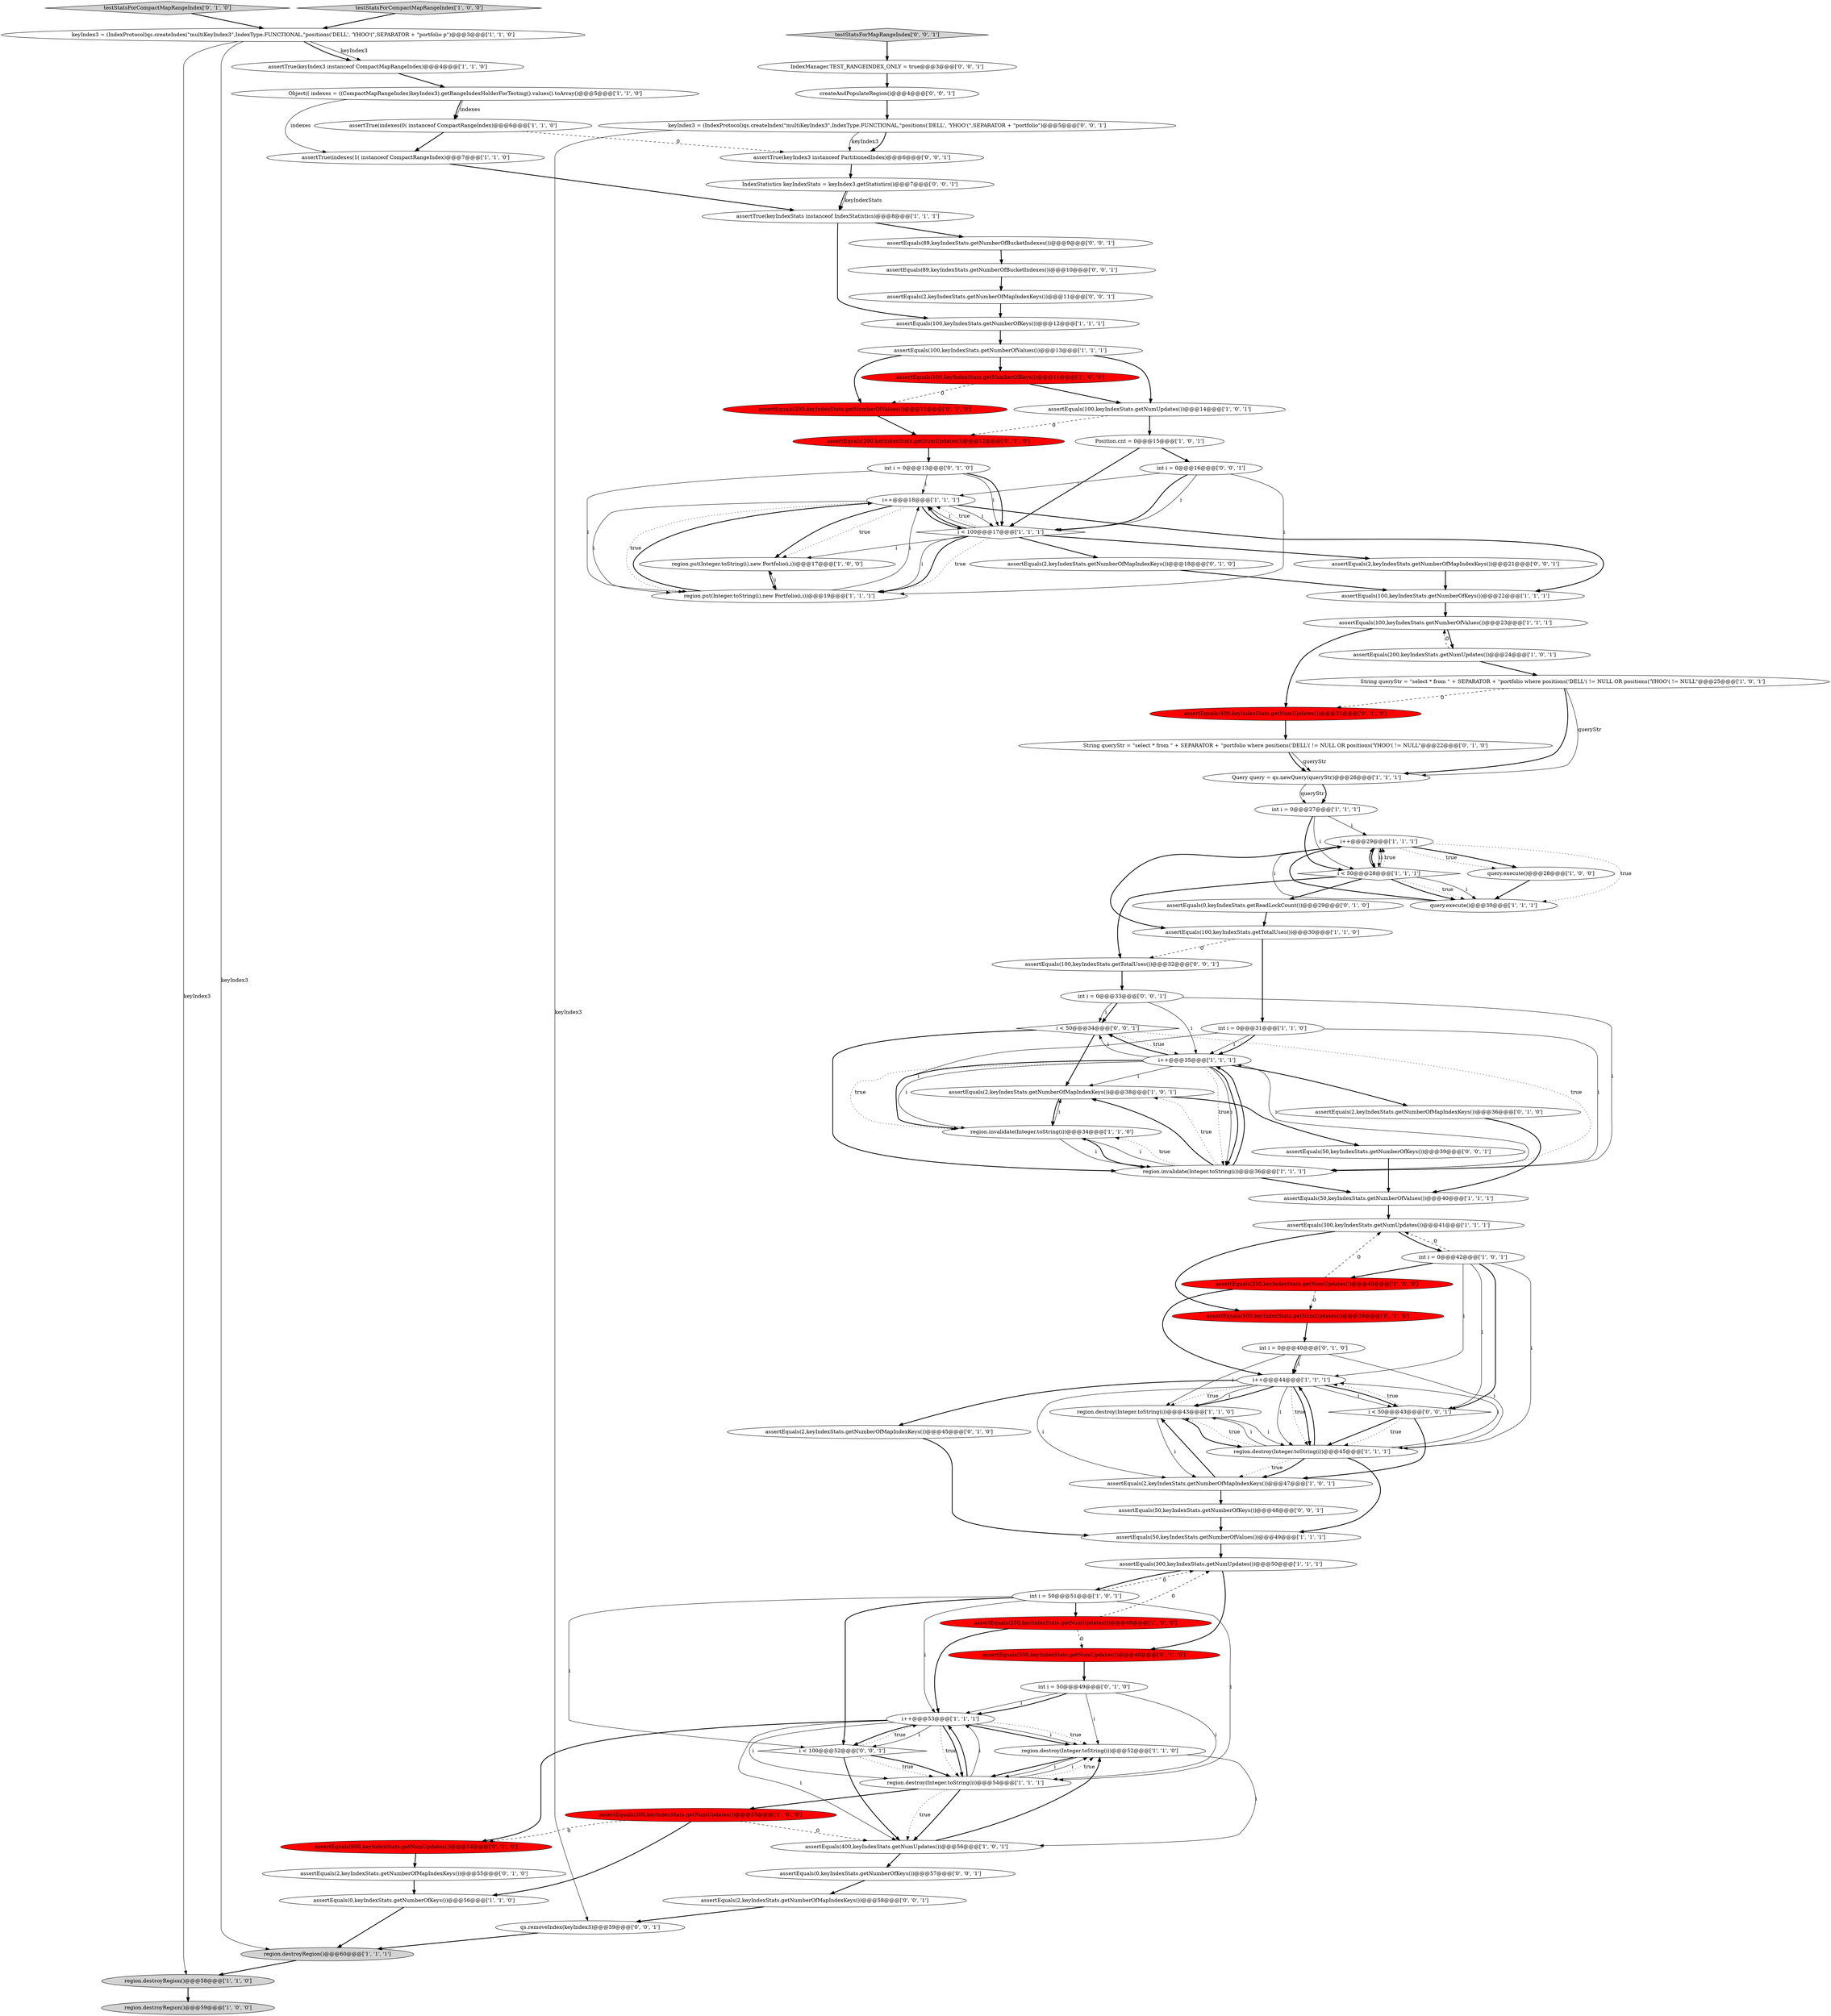 digraph {
76 [style = filled, label = "assertTrue(keyIndex3 instanceof PartitionedIndex)@@@6@@@['0', '0', '1']", fillcolor = white, shape = ellipse image = "AAA0AAABBB3BBB"];
16 [style = filled, label = "i++@@@44@@@['1', '1', '1']", fillcolor = white, shape = ellipse image = "AAA0AAABBB1BBB"];
2 [style = filled, label = "i++@@@53@@@['1', '1', '1']", fillcolor = white, shape = ellipse image = "AAA0AAABBB1BBB"];
61 [style = filled, label = "assertEquals(600,keyIndexStats.getNumUpdates())@@@54@@@['0', '1', '0']", fillcolor = red, shape = ellipse image = "AAA1AAABBB2BBB"];
54 [style = filled, label = "testStatsForCompactMapRangeIndex['0', '1', '0']", fillcolor = lightgray, shape = diamond image = "AAA0AAABBB2BBB"];
26 [style = filled, label = "region.destroy(Integer.toString(i))@@@52@@@['1', '1', '0']", fillcolor = white, shape = ellipse image = "AAA0AAABBB1BBB"];
84 [style = filled, label = "IndexStatistics keyIndexStats = keyIndex3.getStatistics()@@@7@@@['0', '0', '1']", fillcolor = white, shape = ellipse image = "AAA0AAABBB3BBB"];
43 [style = filled, label = "Position.cnt = 0@@@15@@@['1', '0', '1']", fillcolor = white, shape = ellipse image = "AAA0AAABBB1BBB"];
20 [style = filled, label = "assertEquals(200,keyIndexStats.getNumUpdates())@@@24@@@['1', '0', '1']", fillcolor = white, shape = ellipse image = "AAA0AAABBB1BBB"];
34 [style = filled, label = "Query query = qs.newQuery(queryStr)@@@26@@@['1', '1', '1']", fillcolor = white, shape = ellipse image = "AAA0AAABBB1BBB"];
70 [style = filled, label = "keyIndex3 = (IndexProtocol)qs.createIndex(\"multiKeyIndex3\",IndexType.FUNCTIONAL,\"positions('DELL', 'YHOO'(\",SEPARATOR + \"portfolio\")@@@5@@@['0', '0', '1']", fillcolor = white, shape = ellipse image = "AAA0AAABBB3BBB"];
79 [style = filled, label = "i < 100@@@52@@@['0', '0', '1']", fillcolor = white, shape = diamond image = "AAA0AAABBB3BBB"];
50 [style = filled, label = "region.destroy(Integer.toString(i))@@@43@@@['1', '1', '0']", fillcolor = white, shape = ellipse image = "AAA0AAABBB1BBB"];
53 [style = filled, label = "assertEquals(2,keyIndexStats.getNumberOfMapIndexKeys())@@@36@@@['0', '1', '0']", fillcolor = white, shape = ellipse image = "AAA0AAABBB2BBB"];
73 [style = filled, label = "assertEquals(89,keyIndexStats.getNumberOfBucketIndexes())@@@10@@@['0', '0', '1']", fillcolor = white, shape = ellipse image = "AAA0AAABBB3BBB"];
74 [style = filled, label = "assertEquals(0,keyIndexStats.getNumberOfKeys())@@@57@@@['0', '0', '1']", fillcolor = white, shape = ellipse image = "AAA0AAABBB3BBB"];
85 [style = filled, label = "assertEquals(100,keyIndexStats.getTotalUses())@@@32@@@['0', '0', '1']", fillcolor = white, shape = ellipse image = "AAA0AAABBB3BBB"];
22 [style = filled, label = "i++@@@18@@@['1', '1', '1']", fillcolor = white, shape = ellipse image = "AAA0AAABBB1BBB"];
37 [style = filled, label = "assertTrue(keyIndexStats instanceof IndexStatistics)@@@8@@@['1', '1', '1']", fillcolor = white, shape = ellipse image = "AAA0AAABBB1BBB"];
78 [style = filled, label = "i < 50@@@34@@@['0', '0', '1']", fillcolor = white, shape = diamond image = "AAA0AAABBB3BBB"];
44 [style = filled, label = "assertEquals(100,keyIndexStats.getNumberOfKeys())@@@22@@@['1', '1', '1']", fillcolor = white, shape = ellipse image = "AAA0AAABBB1BBB"];
7 [style = filled, label = "region.destroyRegion()@@@60@@@['1', '1', '1']", fillcolor = lightgray, shape = ellipse image = "AAA0AAABBB1BBB"];
72 [style = filled, label = "assertEquals(2,keyIndexStats.getNumberOfMapIndexKeys())@@@21@@@['0', '0', '1']", fillcolor = white, shape = ellipse image = "AAA0AAABBB3BBB"];
48 [style = filled, label = "i++@@@35@@@['1', '1', '1']", fillcolor = white, shape = ellipse image = "AAA0AAABBB1BBB"];
21 [style = filled, label = "assertEquals(300,keyIndexStats.getNumUpdates())@@@50@@@['1', '1', '1']", fillcolor = white, shape = ellipse image = "AAA0AAABBB1BBB"];
1 [style = filled, label = "testStatsForCompactMapRangeIndex['1', '0', '0']", fillcolor = lightgray, shape = diamond image = "AAA0AAABBB1BBB"];
39 [style = filled, label = "assertTrue(indexes(1( instanceof CompactRangeIndex)@@@7@@@['1', '1', '0']", fillcolor = white, shape = ellipse image = "AAA0AAABBB1BBB"];
4 [style = filled, label = "int i = 0@@@42@@@['1', '0', '1']", fillcolor = white, shape = ellipse image = "AAA0AAABBB1BBB"];
28 [style = filled, label = "assertEquals(100,keyIndexStats.getNumberOfKeys())@@@12@@@['1', '1', '1']", fillcolor = white, shape = ellipse image = "AAA0AAABBB1BBB"];
58 [style = filled, label = "assertEquals(2,keyIndexStats.getNumberOfMapIndexKeys())@@@55@@@['0', '1', '0']", fillcolor = white, shape = ellipse image = "AAA0AAABBB2BBB"];
8 [style = filled, label = "assertEquals(300,keyIndexStats.getNumUpdates())@@@41@@@['1', '1', '1']", fillcolor = white, shape = ellipse image = "AAA0AAABBB1BBB"];
41 [style = filled, label = "assertEquals(50,keyIndexStats.getNumberOfValues())@@@49@@@['1', '1', '1']", fillcolor = white, shape = ellipse image = "AAA0AAABBB1BBB"];
18 [style = filled, label = "int i = 0@@@31@@@['1', '1', '0']", fillcolor = white, shape = ellipse image = "AAA0AAABBB1BBB"];
10 [style = filled, label = "i < 100@@@17@@@['1', '1', '1']", fillcolor = white, shape = diamond image = "AAA0AAABBB1BBB"];
82 [style = filled, label = "assertEquals(2,keyIndexStats.getNumberOfMapIndexKeys())@@@58@@@['0', '0', '1']", fillcolor = white, shape = ellipse image = "AAA0AAABBB3BBB"];
55 [style = filled, label = "assertEquals(2,keyIndexStats.getNumberOfMapIndexKeys())@@@45@@@['0', '1', '0']", fillcolor = white, shape = ellipse image = "AAA0AAABBB2BBB"];
0 [style = filled, label = "assertEquals(100,keyIndexStats.getNumberOfKeys())@@@11@@@['1', '0', '0']", fillcolor = red, shape = ellipse image = "AAA1AAABBB1BBB"];
65 [style = filled, label = "int i = 50@@@49@@@['0', '1', '0']", fillcolor = white, shape = ellipse image = "AAA0AAABBB2BBB"];
83 [style = filled, label = "testStatsForMapRangeIndex['0', '0', '1']", fillcolor = lightgray, shape = diamond image = "AAA0AAABBB3BBB"];
25 [style = filled, label = "assertEquals(100,keyIndexStats.getTotalUses())@@@30@@@['1', '1', '0']", fillcolor = white, shape = ellipse image = "AAA0AAABBB1BBB"];
67 [style = filled, label = "assertEquals(200,keyIndexStats.getNumberOfValues())@@@11@@@['0', '1', '0']", fillcolor = red, shape = ellipse image = "AAA1AAABBB2BBB"];
60 [style = filled, label = "assertEquals(200,keyIndexStats.getNumUpdates())@@@12@@@['0', '1', '0']", fillcolor = red, shape = ellipse image = "AAA1AAABBB2BBB"];
52 [style = filled, label = "assertTrue(indexes(0( instanceof CompactRangeIndex)@@@6@@@['1', '1', '0']", fillcolor = white, shape = ellipse image = "AAA0AAABBB1BBB"];
81 [style = filled, label = "int i = 0@@@16@@@['0', '0', '1']", fillcolor = white, shape = ellipse image = "AAA0AAABBB3BBB"];
66 [style = filled, label = "assertEquals(400,keyIndexStats.getNumUpdates())@@@21@@@['0', '1', '0']", fillcolor = red, shape = ellipse image = "AAA1AAABBB2BBB"];
89 [style = filled, label = "createAndPopulateRegion()@@@4@@@['0', '0', '1']", fillcolor = white, shape = ellipse image = "AAA0AAABBB3BBB"];
35 [style = filled, label = "assertEquals(300,keyIndexStats.getNumUpdates())@@@55@@@['1', '0', '0']", fillcolor = red, shape = ellipse image = "AAA1AAABBB1BBB"];
31 [style = filled, label = "query.execute()@@@30@@@['1', '1', '1']", fillcolor = white, shape = ellipse image = "AAA0AAABBB1BBB"];
24 [style = filled, label = "i++@@@29@@@['1', '1', '1']", fillcolor = white, shape = ellipse image = "AAA0AAABBB1BBB"];
33 [style = filled, label = "assertEquals(2,keyIndexStats.getNumberOfMapIndexKeys())@@@47@@@['1', '0', '1']", fillcolor = white, shape = ellipse image = "AAA0AAABBB1BBB"];
57 [style = filled, label = "int i = 0@@@13@@@['0', '1', '0']", fillcolor = white, shape = ellipse image = "AAA0AAABBB2BBB"];
13 [style = filled, label = "assertEquals(100,keyIndexStats.getNumUpdates())@@@14@@@['1', '0', '1']", fillcolor = white, shape = ellipse image = "AAA0AAABBB1BBB"];
15 [style = filled, label = "region.destroy(Integer.toString(i))@@@45@@@['1', '1', '1']", fillcolor = white, shape = ellipse image = "AAA0AAABBB1BBB"];
23 [style = filled, label = "assertEquals(100,keyIndexStats.getNumberOfValues())@@@13@@@['1', '1', '1']", fillcolor = white, shape = ellipse image = "AAA0AAABBB1BBB"];
75 [style = filled, label = "assertEquals(89,keyIndexStats.getNumberOfBucketIndexes())@@@9@@@['0', '0', '1']", fillcolor = white, shape = ellipse image = "AAA0AAABBB3BBB"];
38 [style = filled, label = "i < 50@@@28@@@['1', '1', '1']", fillcolor = white, shape = diamond image = "AAA0AAABBB1BBB"];
12 [style = filled, label = "region.put(Integer.toString(i),new Portfolio(i,i))@@@17@@@['1', '0', '0']", fillcolor = white, shape = ellipse image = "AAA0AAABBB1BBB"];
87 [style = filled, label = "IndexManager.TEST_RANGEINDEX_ONLY = true@@@3@@@['0', '0', '1']", fillcolor = white, shape = ellipse image = "AAA0AAABBB3BBB"];
32 [style = filled, label = "assertEquals(0,keyIndexStats.getNumberOfKeys())@@@56@@@['1', '1', '0']", fillcolor = white, shape = ellipse image = "AAA0AAABBB1BBB"];
59 [style = filled, label = "assertEquals(500,keyIndexStats.getNumUpdates())@@@48@@@['0', '1', '0']", fillcolor = red, shape = ellipse image = "AAA1AAABBB2BBB"];
29 [style = filled, label = "int i = 50@@@51@@@['1', '0', '1']", fillcolor = white, shape = ellipse image = "AAA0AAABBB1BBB"];
80 [style = filled, label = "assertEquals(50,keyIndexStats.getNumberOfKeys())@@@39@@@['0', '0', '1']", fillcolor = white, shape = ellipse image = "AAA0AAABBB3BBB"];
49 [style = filled, label = "Object(( indexes = ((CompactMapRangeIndex)keyIndex3).getRangeIndexHolderForTesting().values().toArray()@@@5@@@['1', '1', '0']", fillcolor = white, shape = ellipse image = "AAA0AAABBB1BBB"];
42 [style = filled, label = "int i = 0@@@27@@@['1', '1', '1']", fillcolor = white, shape = ellipse image = "AAA0AAABBB1BBB"];
51 [style = filled, label = "region.destroyRegion()@@@58@@@['1', '1', '0']", fillcolor = lightgray, shape = ellipse image = "AAA0AAABBB1BBB"];
86 [style = filled, label = "i < 50@@@43@@@['0', '0', '1']", fillcolor = white, shape = diamond image = "AAA0AAABBB3BBB"];
88 [style = filled, label = "assertEquals(50,keyIndexStats.getNumberOfKeys())@@@48@@@['0', '0', '1']", fillcolor = white, shape = ellipse image = "AAA0AAABBB3BBB"];
56 [style = filled, label = "assertEquals(500,keyIndexStats.getNumUpdates())@@@39@@@['0', '1', '0']", fillcolor = red, shape = ellipse image = "AAA1AAABBB2BBB"];
11 [style = filled, label = "region.destroy(Integer.toString(i))@@@54@@@['1', '1', '1']", fillcolor = white, shape = ellipse image = "AAA0AAABBB1BBB"];
64 [style = filled, label = "String queryStr = \"select * from \" + SEPARATOR + \"portfolio where positions('DELL'( != NULL OR positions('YHOO'( != NULL\"@@@22@@@['0', '1', '0']", fillcolor = white, shape = ellipse image = "AAA0AAABBB2BBB"];
46 [style = filled, label = "assertEquals(250,keyIndexStats.getNumUpdates())@@@40@@@['1', '0', '0']", fillcolor = red, shape = ellipse image = "AAA1AAABBB1BBB"];
17 [style = filled, label = "assertEquals(400,keyIndexStats.getNumUpdates())@@@56@@@['1', '0', '1']", fillcolor = white, shape = ellipse image = "AAA0AAABBB1BBB"];
3 [style = filled, label = "keyIndex3 = (IndexProtocol)qs.createIndex(\"multiKeyIndex3\",IndexType.FUNCTIONAL,\"positions('DELL', 'YHOO'(\",SEPARATOR + \"portfolio p\")@@@3@@@['1', '1', '0']", fillcolor = white, shape = ellipse image = "AAA0AAABBB1BBB"];
36 [style = filled, label = "region.invalidate(Integer.toString(i))@@@34@@@['1', '1', '0']", fillcolor = white, shape = ellipse image = "AAA0AAABBB1BBB"];
47 [style = filled, label = "region.invalidate(Integer.toString(i))@@@36@@@['1', '1', '1']", fillcolor = white, shape = ellipse image = "AAA0AAABBB1BBB"];
68 [style = filled, label = "int i = 0@@@40@@@['0', '1', '0']", fillcolor = white, shape = ellipse image = "AAA0AAABBB2BBB"];
14 [style = filled, label = "assertEquals(2,keyIndexStats.getNumberOfMapIndexKeys())@@@38@@@['1', '0', '1']", fillcolor = white, shape = ellipse image = "AAA0AAABBB1BBB"];
27 [style = filled, label = "assertEquals(250,keyIndexStats.getNumUpdates())@@@49@@@['1', '0', '0']", fillcolor = red, shape = ellipse image = "AAA1AAABBB1BBB"];
77 [style = filled, label = "qs.removeIndex(keyIndex3)@@@59@@@['0', '0', '1']", fillcolor = white, shape = ellipse image = "AAA0AAABBB3BBB"];
9 [style = filled, label = "query.execute()@@@28@@@['1', '0', '0']", fillcolor = white, shape = ellipse image = "AAA0AAABBB1BBB"];
62 [style = filled, label = "assertEquals(0,keyIndexStats.getReadLockCount())@@@29@@@['0', '1', '0']", fillcolor = white, shape = ellipse image = "AAA0AAABBB2BBB"];
6 [style = filled, label = "String queryStr = \"select * from \" + SEPARATOR + \"portfolio where positions('DELL'( != NULL OR positions('YHOO'( != NULL\"@@@25@@@['1', '0', '1']", fillcolor = white, shape = ellipse image = "AAA0AAABBB1BBB"];
5 [style = filled, label = "region.put(Integer.toString(i),new Portfolio(i,i))@@@19@@@['1', '1', '1']", fillcolor = white, shape = ellipse image = "AAA0AAABBB1BBB"];
30 [style = filled, label = "assertTrue(keyIndex3 instanceof CompactMapRangeIndex)@@@4@@@['1', '1', '0']", fillcolor = white, shape = ellipse image = "AAA0AAABBB1BBB"];
19 [style = filled, label = "assertEquals(100,keyIndexStats.getNumberOfValues())@@@23@@@['1', '1', '1']", fillcolor = white, shape = ellipse image = "AAA0AAABBB1BBB"];
71 [style = filled, label = "assertEquals(2,keyIndexStats.getNumberOfMapIndexKeys())@@@11@@@['0', '0', '1']", fillcolor = white, shape = ellipse image = "AAA0AAABBB3BBB"];
69 [style = filled, label = "int i = 0@@@33@@@['0', '0', '1']", fillcolor = white, shape = ellipse image = "AAA0AAABBB3BBB"];
45 [style = filled, label = "region.destroyRegion()@@@59@@@['1', '0', '0']", fillcolor = lightgray, shape = ellipse image = "AAA0AAABBB1BBB"];
40 [style = filled, label = "assertEquals(50,keyIndexStats.getNumberOfValues())@@@40@@@['1', '1', '1']", fillcolor = white, shape = ellipse image = "AAA0AAABBB1BBB"];
63 [style = filled, label = "assertEquals(2,keyIndexStats.getNumberOfMapIndexKeys())@@@18@@@['0', '1', '0']", fillcolor = white, shape = ellipse image = "AAA0AAABBB2BBB"];
3->30 [style = solid, label="keyIndex3"];
10->12 [style = solid, label="i"];
85->69 [style = bold, label=""];
2->26 [style = bold, label=""];
25->85 [style = dashed, label="0"];
37->28 [style = bold, label=""];
12->5 [style = bold, label=""];
0->13 [style = bold, label=""];
16->55 [style = bold, label=""];
74->82 [style = bold, label=""];
58->32 [style = bold, label=""];
68->15 [style = solid, label="i"];
16->86 [style = solid, label="i"];
44->19 [style = bold, label=""];
50->15 [style = solid, label="i"];
11->26 [style = solid, label="i"];
10->72 [style = bold, label=""];
67->60 [style = bold, label=""];
43->81 [style = bold, label=""];
16->15 [style = solid, label="i"];
23->67 [style = bold, label=""];
30->49 [style = bold, label=""];
38->24 [style = solid, label="i"];
38->31 [style = bold, label=""];
33->88 [style = bold, label=""];
15->33 [style = dotted, label="true"];
22->5 [style = solid, label="i"];
69->78 [style = bold, label=""];
79->11 [style = dotted, label="true"];
26->11 [style = bold, label=""];
65->2 [style = solid, label="i"];
64->34 [style = solid, label="queryStr"];
2->61 [style = bold, label=""];
77->7 [style = bold, label=""];
2->11 [style = dotted, label="true"];
46->8 [style = dashed, label="0"];
29->11 [style = solid, label="i"];
36->47 [style = solid, label="i"];
38->85 [style = bold, label=""];
18->48 [style = solid, label="i"];
50->33 [style = solid, label="i"];
23->13 [style = bold, label=""];
4->15 [style = solid, label="i"];
15->16 [style = solid, label="i"];
29->79 [style = solid, label="i"];
66->64 [style = bold, label=""];
38->62 [style = bold, label=""];
15->41 [style = bold, label=""];
47->36 [style = solid, label="i"];
73->71 [style = bold, label=""];
38->31 [style = dotted, label="true"];
26->17 [style = solid, label="i"];
64->34 [style = bold, label=""];
2->79 [style = solid, label="i"];
8->4 [style = bold, label=""];
42->24 [style = solid, label="i"];
54->3 [style = bold, label=""];
14->80 [style = bold, label=""];
3->30 [style = bold, label=""];
27->2 [style = bold, label=""];
48->14 [style = solid, label="i"];
78->47 [style = dotted, label="true"];
4->46 [style = bold, label=""];
48->36 [style = solid, label="i"];
37->75 [style = bold, label=""];
57->10 [style = solid, label="i"];
16->86 [style = bold, label=""];
79->17 [style = bold, label=""];
55->41 [style = bold, label=""];
47->48 [style = bold, label=""];
86->15 [style = bold, label=""];
3->7 [style = solid, label="keyIndex3"];
84->37 [style = bold, label=""];
15->50 [style = dotted, label="true"];
19->20 [style = bold, label=""];
41->21 [style = bold, label=""];
62->25 [style = bold, label=""];
88->41 [style = bold, label=""];
32->7 [style = bold, label=""];
34->42 [style = bold, label=""];
24->38 [style = bold, label=""];
24->38 [style = solid, label="i"];
21->59 [style = bold, label=""];
76->84 [style = bold, label=""];
18->47 [style = solid, label="i"];
68->50 [style = solid, label="i"];
29->79 [style = bold, label=""];
78->48 [style = dotted, label="true"];
27->59 [style = dashed, label="0"];
33->50 [style = bold, label=""];
48->36 [style = dotted, label="true"];
11->26 [style = dotted, label="true"];
29->2 [style = solid, label="i"];
38->24 [style = dotted, label="true"];
65->11 [style = solid, label="i"];
29->27 [style = bold, label=""];
60->57 [style = bold, label=""];
7->51 [style = bold, label=""];
21->29 [style = bold, label=""];
48->47 [style = dotted, label="true"];
72->44 [style = bold, label=""];
65->2 [style = bold, label=""];
52->76 [style = dashed, label="0"];
13->43 [style = bold, label=""];
47->48 [style = solid, label="i"];
10->22 [style = solid, label="i"];
84->37 [style = solid, label="keyIndexStats"];
47->36 [style = dotted, label="true"];
11->17 [style = bold, label=""];
43->10 [style = bold, label=""];
65->26 [style = solid, label="i"];
81->22 [style = solid, label="i"];
69->78 [style = solid, label="i"];
68->16 [style = bold, label=""];
2->17 [style = solid, label="i"];
31->24 [style = solid, label="i"];
5->22 [style = bold, label=""];
26->11 [style = solid, label="i"];
46->56 [style = dashed, label="0"];
6->34 [style = solid, label="queryStr"];
42->38 [style = bold, label=""];
42->38 [style = solid, label="i"];
15->33 [style = bold, label=""];
22->44 [style = bold, label=""];
14->36 [style = bold, label=""];
39->37 [style = bold, label=""];
56->68 [style = bold, label=""];
80->40 [style = bold, label=""];
46->16 [style = bold, label=""];
10->5 [style = solid, label="i"];
6->34 [style = bold, label=""];
6->66 [style = dashed, label="0"];
38->24 [style = bold, label=""];
47->40 [style = bold, label=""];
13->60 [style = dashed, label="0"];
57->22 [style = solid, label="i"];
9->31 [style = bold, label=""];
20->19 [style = dashed, label="0"];
31->24 [style = bold, label=""];
81->5 [style = solid, label="i"];
82->77 [style = bold, label=""];
35->61 [style = dashed, label="0"];
59->65 [style = bold, label=""];
25->18 [style = bold, label=""];
1->3 [style = bold, label=""];
49->52 [style = solid, label="indexes"];
3->51 [style = solid, label="keyIndex3"];
11->17 [style = dotted, label="true"];
35->32 [style = bold, label=""];
53->40 [style = bold, label=""];
2->79 [style = bold, label=""];
35->17 [style = dashed, label="0"];
70->76 [style = bold, label=""];
23->0 [style = bold, label=""];
70->77 [style = solid, label="keyIndex3"];
15->50 [style = solid, label="i"];
57->5 [style = solid, label="i"];
79->2 [style = dotted, label="true"];
16->50 [style = bold, label=""];
22->5 [style = dotted, label="true"];
79->11 [style = bold, label=""];
68->16 [style = solid, label="i"];
17->74 [style = bold, label=""];
2->11 [style = solid, label="i"];
18->48 [style = bold, label=""];
10->5 [style = bold, label=""];
4->86 [style = solid, label="i"];
4->16 [style = solid, label="i"];
19->66 [style = bold, label=""];
51->45 [style = bold, label=""];
28->23 [style = bold, label=""];
2->26 [style = solid, label="i"];
24->25 [style = bold, label=""];
0->67 [style = dashed, label="0"];
11->2 [style = solid, label="i"];
22->10 [style = solid, label="i"];
22->10 [style = bold, label=""];
75->73 [style = bold, label=""];
2->26 [style = dotted, label="true"];
81->10 [style = bold, label=""];
50->15 [style = bold, label=""];
16->33 [style = solid, label="i"];
48->78 [style = solid, label="i"];
89->70 [style = bold, label=""];
48->78 [style = bold, label=""];
5->12 [style = solid, label="i"];
2->11 [style = bold, label=""];
29->21 [style = dashed, label="0"];
49->39 [style = solid, label="indexes"];
24->9 [style = bold, label=""];
78->14 [style = bold, label=""];
16->15 [style = dotted, label="true"];
69->47 [style = solid, label="i"];
10->22 [style = bold, label=""];
34->42 [style = solid, label="queryStr"];
16->15 [style = bold, label=""];
63->44 [style = bold, label=""];
8->56 [style = bold, label=""];
52->39 [style = bold, label=""];
36->47 [style = bold, label=""];
48->47 [style = solid, label="i"];
17->26 [style = bold, label=""];
48->36 [style = bold, label=""];
38->31 [style = solid, label="i"];
16->50 [style = dotted, label="true"];
86->16 [style = dotted, label="true"];
27->21 [style = dashed, label="0"];
86->15 [style = dotted, label="true"];
24->31 [style = dotted, label="true"];
24->9 [style = dotted, label="true"];
10->63 [style = bold, label=""];
71->28 [style = bold, label=""];
48->53 [style = bold, label=""];
20->6 [style = bold, label=""];
61->58 [style = bold, label=""];
15->16 [style = bold, label=""];
10->5 [style = dotted, label="true"];
11->35 [style = bold, label=""];
11->2 [style = bold, label=""];
18->36 [style = solid, label="i"];
22->12 [style = dotted, label="true"];
16->50 [style = solid, label="i"];
81->10 [style = solid, label="i"];
78->47 [style = bold, label=""];
70->76 [style = solid, label="keyIndex3"];
5->22 [style = solid, label="i"];
49->52 [style = bold, label=""];
48->47 [style = bold, label=""];
22->12 [style = bold, label=""];
47->14 [style = dotted, label="true"];
4->8 [style = dashed, label="0"];
10->22 [style = dotted, label="true"];
87->89 [style = bold, label=""];
69->48 [style = solid, label="i"];
86->33 [style = bold, label=""];
57->10 [style = bold, label=""];
47->14 [style = bold, label=""];
4->86 [style = bold, label=""];
83->87 [style = bold, label=""];
40->8 [style = bold, label=""];
36->14 [style = solid, label="i"];
}
